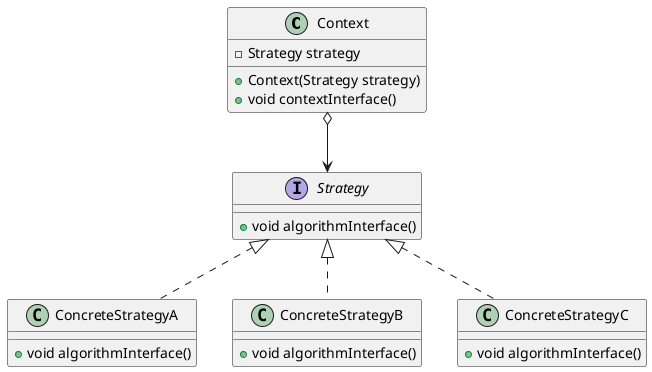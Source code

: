 @startuml

Context o--> Strategy
Strategy <|.. ConcreteStrategyA
Strategy <|.. ConcreteStrategyB
Strategy <|.. ConcreteStrategyC

interface Strategy{
    +void algorithmInterface()
}

class Context{
    -Strategy strategy
    +Context(Strategy strategy)
    +void contextInterface()
}

class ConcreteStrategyA{
    +void algorithmInterface()
}

class ConcreteStrategyB{
    +void algorithmInterface()
}

class ConcreteStrategyC{
    +void algorithmInterface()
}
@enduml